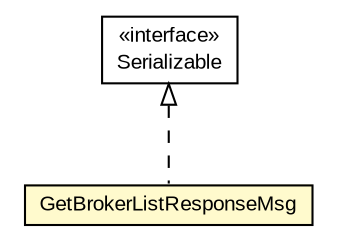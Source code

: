 #!/usr/local/bin/dot
#
# Class diagram 
# Generated by UMLGraph version R5_6-24-gf6e263 (http://www.umlgraph.org/)
#

digraph G {
	edge [fontname="arial",fontsize=10,labelfontname="arial",labelfontsize=10];
	node [fontname="arial",fontsize=10,shape=plaintext];
	nodesep=0.25;
	ranksep=0.5;
	// org.miloss.fgsms.services.interfaces.dataaccessservice.GetBrokerListResponseMsg
	c459787 [label=<<table title="org.miloss.fgsms.services.interfaces.dataaccessservice.GetBrokerListResponseMsg" border="0" cellborder="1" cellspacing="0" cellpadding="2" port="p" bgcolor="lemonChiffon" href="./GetBrokerListResponseMsg.html">
		<tr><td><table border="0" cellspacing="0" cellpadding="1">
<tr><td align="center" balign="center"> GetBrokerListResponseMsg </td></tr>
		</table></td></tr>
		</table>>, URL="./GetBrokerListResponseMsg.html", fontname="arial", fontcolor="black", fontsize=10.0];
	//org.miloss.fgsms.services.interfaces.dataaccessservice.GetBrokerListResponseMsg implements java.io.Serializable
	c460614:p -> c459787:p [dir=back,arrowtail=empty,style=dashed];
	// java.io.Serializable
	c460614 [label=<<table title="java.io.Serializable" border="0" cellborder="1" cellspacing="0" cellpadding="2" port="p" href="http://java.sun.com/j2se/1.4.2/docs/api/java/io/Serializable.html">
		<tr><td><table border="0" cellspacing="0" cellpadding="1">
<tr><td align="center" balign="center"> &#171;interface&#187; </td></tr>
<tr><td align="center" balign="center"> Serializable </td></tr>
		</table></td></tr>
		</table>>, URL="http://java.sun.com/j2se/1.4.2/docs/api/java/io/Serializable.html", fontname="arial", fontcolor="black", fontsize=10.0];
}

